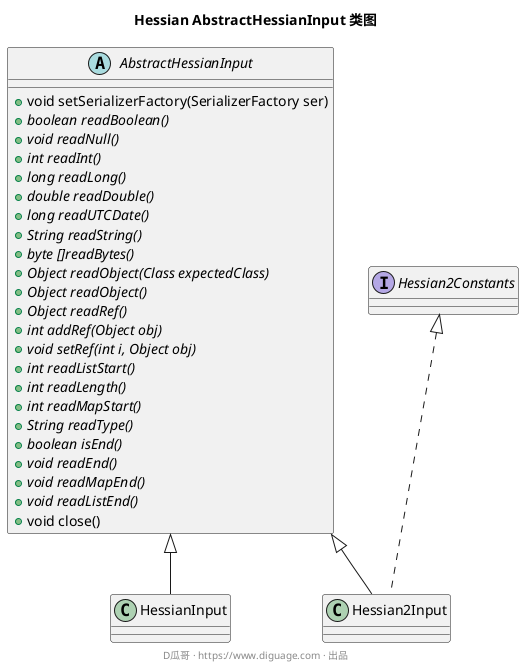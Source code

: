 @startuml
title **Hessian AbstractHessianInput 类图**

abstract class AbstractHessianInput {
  +void setSerializerFactory(SerializerFactory ser)
  +{abstract} boolean readBoolean()
  +{abstract} void readNull()
  +{abstract} int readInt()
  +{abstract} long readLong()
  +{abstract} double readDouble()
  +{abstract} long readUTCDate()
  +{abstract} String readString()
  +{abstract} byte []readBytes()
  +{abstract} Object readObject(Class expectedClass)
  +{abstract} Object readObject()
  +{abstract} Object readRef()
  +{abstract} int addRef(Object obj)
  +{abstract} void setRef(int i, Object obj)
  +{abstract} int readListStart()
  +{abstract} int readLength()
  +{abstract} int readMapStart()
  +{abstract} String readType()
  +{abstract} boolean isEnd()
  +{abstract} void readEnd()
  +{abstract} void readMapEnd()
  +{abstract} void readListEnd()
  +void close()
}

class HessianInput extends AbstractHessianInput

class Hessian2Input extends AbstractHessianInput implements Hessian2Constants

footer D瓜哥 · https://www.diguage.com · 出品
@enduml